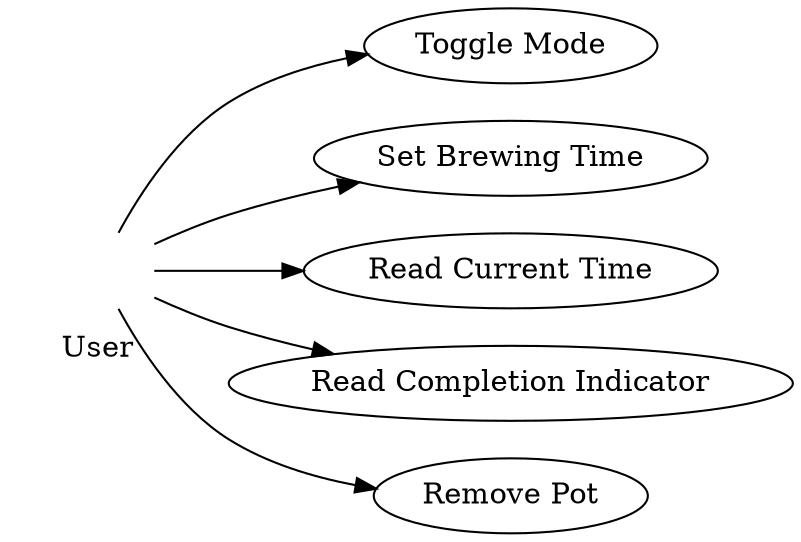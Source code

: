 digraph G {
    rankdir=LR;
    labelloc="b";

    node [shape=plaintext];

    subgraph clusterUser {label="User"; labelloc="b"; peripheries=0; user};
    user [shapefile="stick.png", peripheries=0, label="" ];

        node [shape=ellipse, style=solid];
        {
            rank=same;

            mode [label="Toggle Mode"];
            set_time [label="Set Brewing Time"];
            read_time [label="Read Current Time"];
            read_done [label="Read Completion Indicator"];
            remove [label="Remove Pot"];
        }

    user -> mode;
    user -> set_time;
    user -> read_time;
    user -> read_done;
    user -> remove;
}

